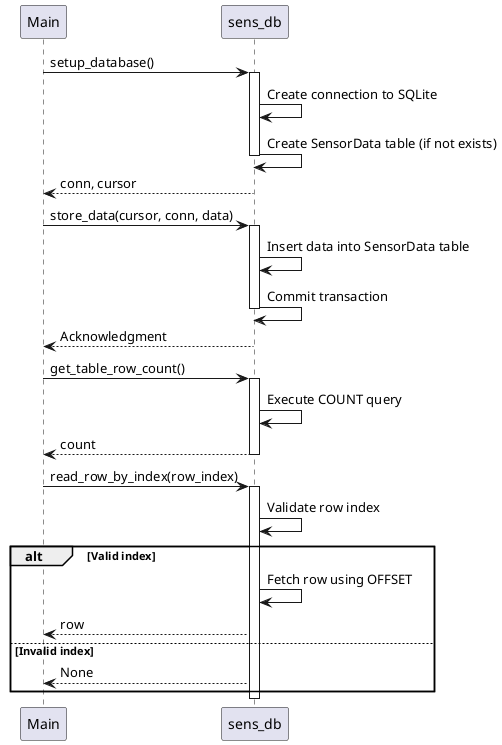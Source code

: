---

### Sequence Diagram for [sens_db.py](http://_vscodecontentref_/1)

```plantuml
@startuml
participant Main
participant sens_db

Main -> sens_db: setup_database()
activate sens_db
sens_db -> sens_db: Create connection to SQLite
sens_db -> sens_db: Create SensorData table (if not exists)
deactivate sens_db
Main <-- sens_db: conn, cursor

Main -> sens_db: store_data(cursor, conn, data)
activate sens_db
sens_db -> sens_db: Insert data into SensorData table
sens_db -> sens_db: Commit transaction
deactivate sens_db
Main <-- sens_db: Acknowledgment

Main -> sens_db: get_table_row_count()
activate sens_db
sens_db -> sens_db: Execute COUNT query
Main <-- sens_db: count
deactivate sens_db

Main -> sens_db: read_row_by_index(row_index)
activate sens_db
sens_db -> sens_db: Validate row index
alt Valid index
    sens_db -> sens_db: Fetch row using OFFSET
    Main <-- sens_db: row
else Invalid index
    Main <-- sens_db: None
end
deactivate sens_db
@enduml